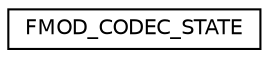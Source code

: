 digraph "Graphical Class Hierarchy"
{
  edge [fontname="Helvetica",fontsize="10",labelfontname="Helvetica",labelfontsize="10"];
  node [fontname="Helvetica",fontsize="10",shape=record];
  rankdir="LR";
  Node1 [label="FMOD_CODEC_STATE",height=0.2,width=0.4,color="black", fillcolor="white", style="filled",URL="$struct_f_m_o_d___c_o_d_e_c___s_t_a_t_e.html"];
}
